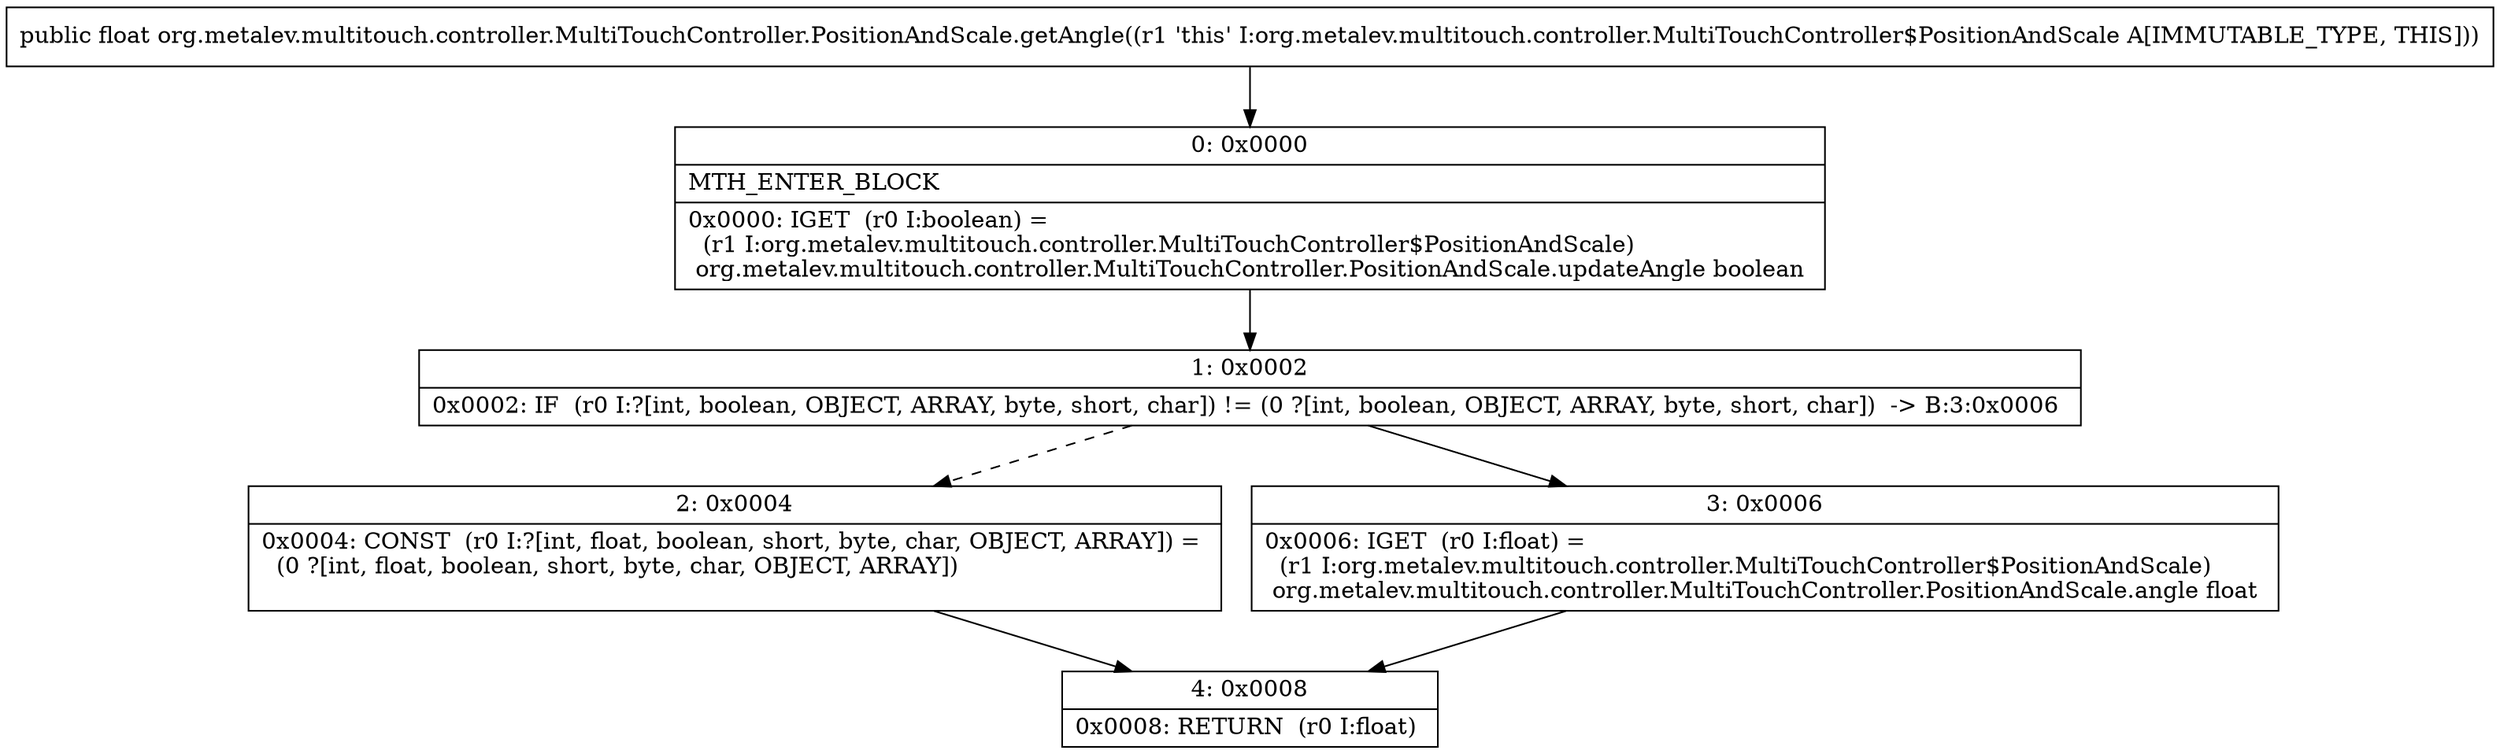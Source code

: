 digraph "CFG fororg.metalev.multitouch.controller.MultiTouchController.PositionAndScale.getAngle()F" {
Node_0 [shape=record,label="{0\:\ 0x0000|MTH_ENTER_BLOCK\l|0x0000: IGET  (r0 I:boolean) = \l  (r1 I:org.metalev.multitouch.controller.MultiTouchController$PositionAndScale)\l org.metalev.multitouch.controller.MultiTouchController.PositionAndScale.updateAngle boolean \l}"];
Node_1 [shape=record,label="{1\:\ 0x0002|0x0002: IF  (r0 I:?[int, boolean, OBJECT, ARRAY, byte, short, char]) != (0 ?[int, boolean, OBJECT, ARRAY, byte, short, char])  \-\> B:3:0x0006 \l}"];
Node_2 [shape=record,label="{2\:\ 0x0004|0x0004: CONST  (r0 I:?[int, float, boolean, short, byte, char, OBJECT, ARRAY]) = \l  (0 ?[int, float, boolean, short, byte, char, OBJECT, ARRAY])\l \l}"];
Node_3 [shape=record,label="{3\:\ 0x0006|0x0006: IGET  (r0 I:float) = \l  (r1 I:org.metalev.multitouch.controller.MultiTouchController$PositionAndScale)\l org.metalev.multitouch.controller.MultiTouchController.PositionAndScale.angle float \l}"];
Node_4 [shape=record,label="{4\:\ 0x0008|0x0008: RETURN  (r0 I:float) \l}"];
MethodNode[shape=record,label="{public float org.metalev.multitouch.controller.MultiTouchController.PositionAndScale.getAngle((r1 'this' I:org.metalev.multitouch.controller.MultiTouchController$PositionAndScale A[IMMUTABLE_TYPE, THIS])) }"];
MethodNode -> Node_0;
Node_0 -> Node_1;
Node_1 -> Node_2[style=dashed];
Node_1 -> Node_3;
Node_2 -> Node_4;
Node_3 -> Node_4;
}

